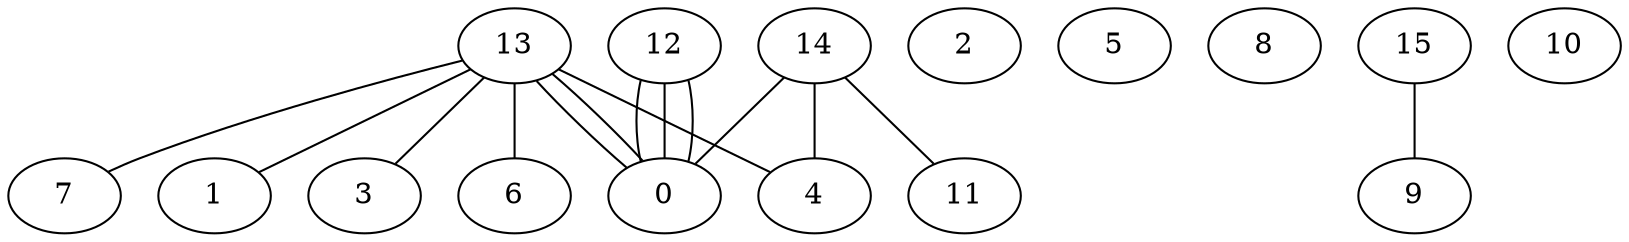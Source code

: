 graph G {
0;
1;
2;
3;
4;
5;
6;
7;
8;
9;
10;
11;
12;
13;
14;
15;
15--9 ;
14--11 ;
14--4 ;
14--0 ;
13--0 ;
13--4 ;
13--3 ;
13--1 ;
13--7 ;
13--6 ;
13--0 ;
12--0 ;
12--0 ;
12--0 ;
}
